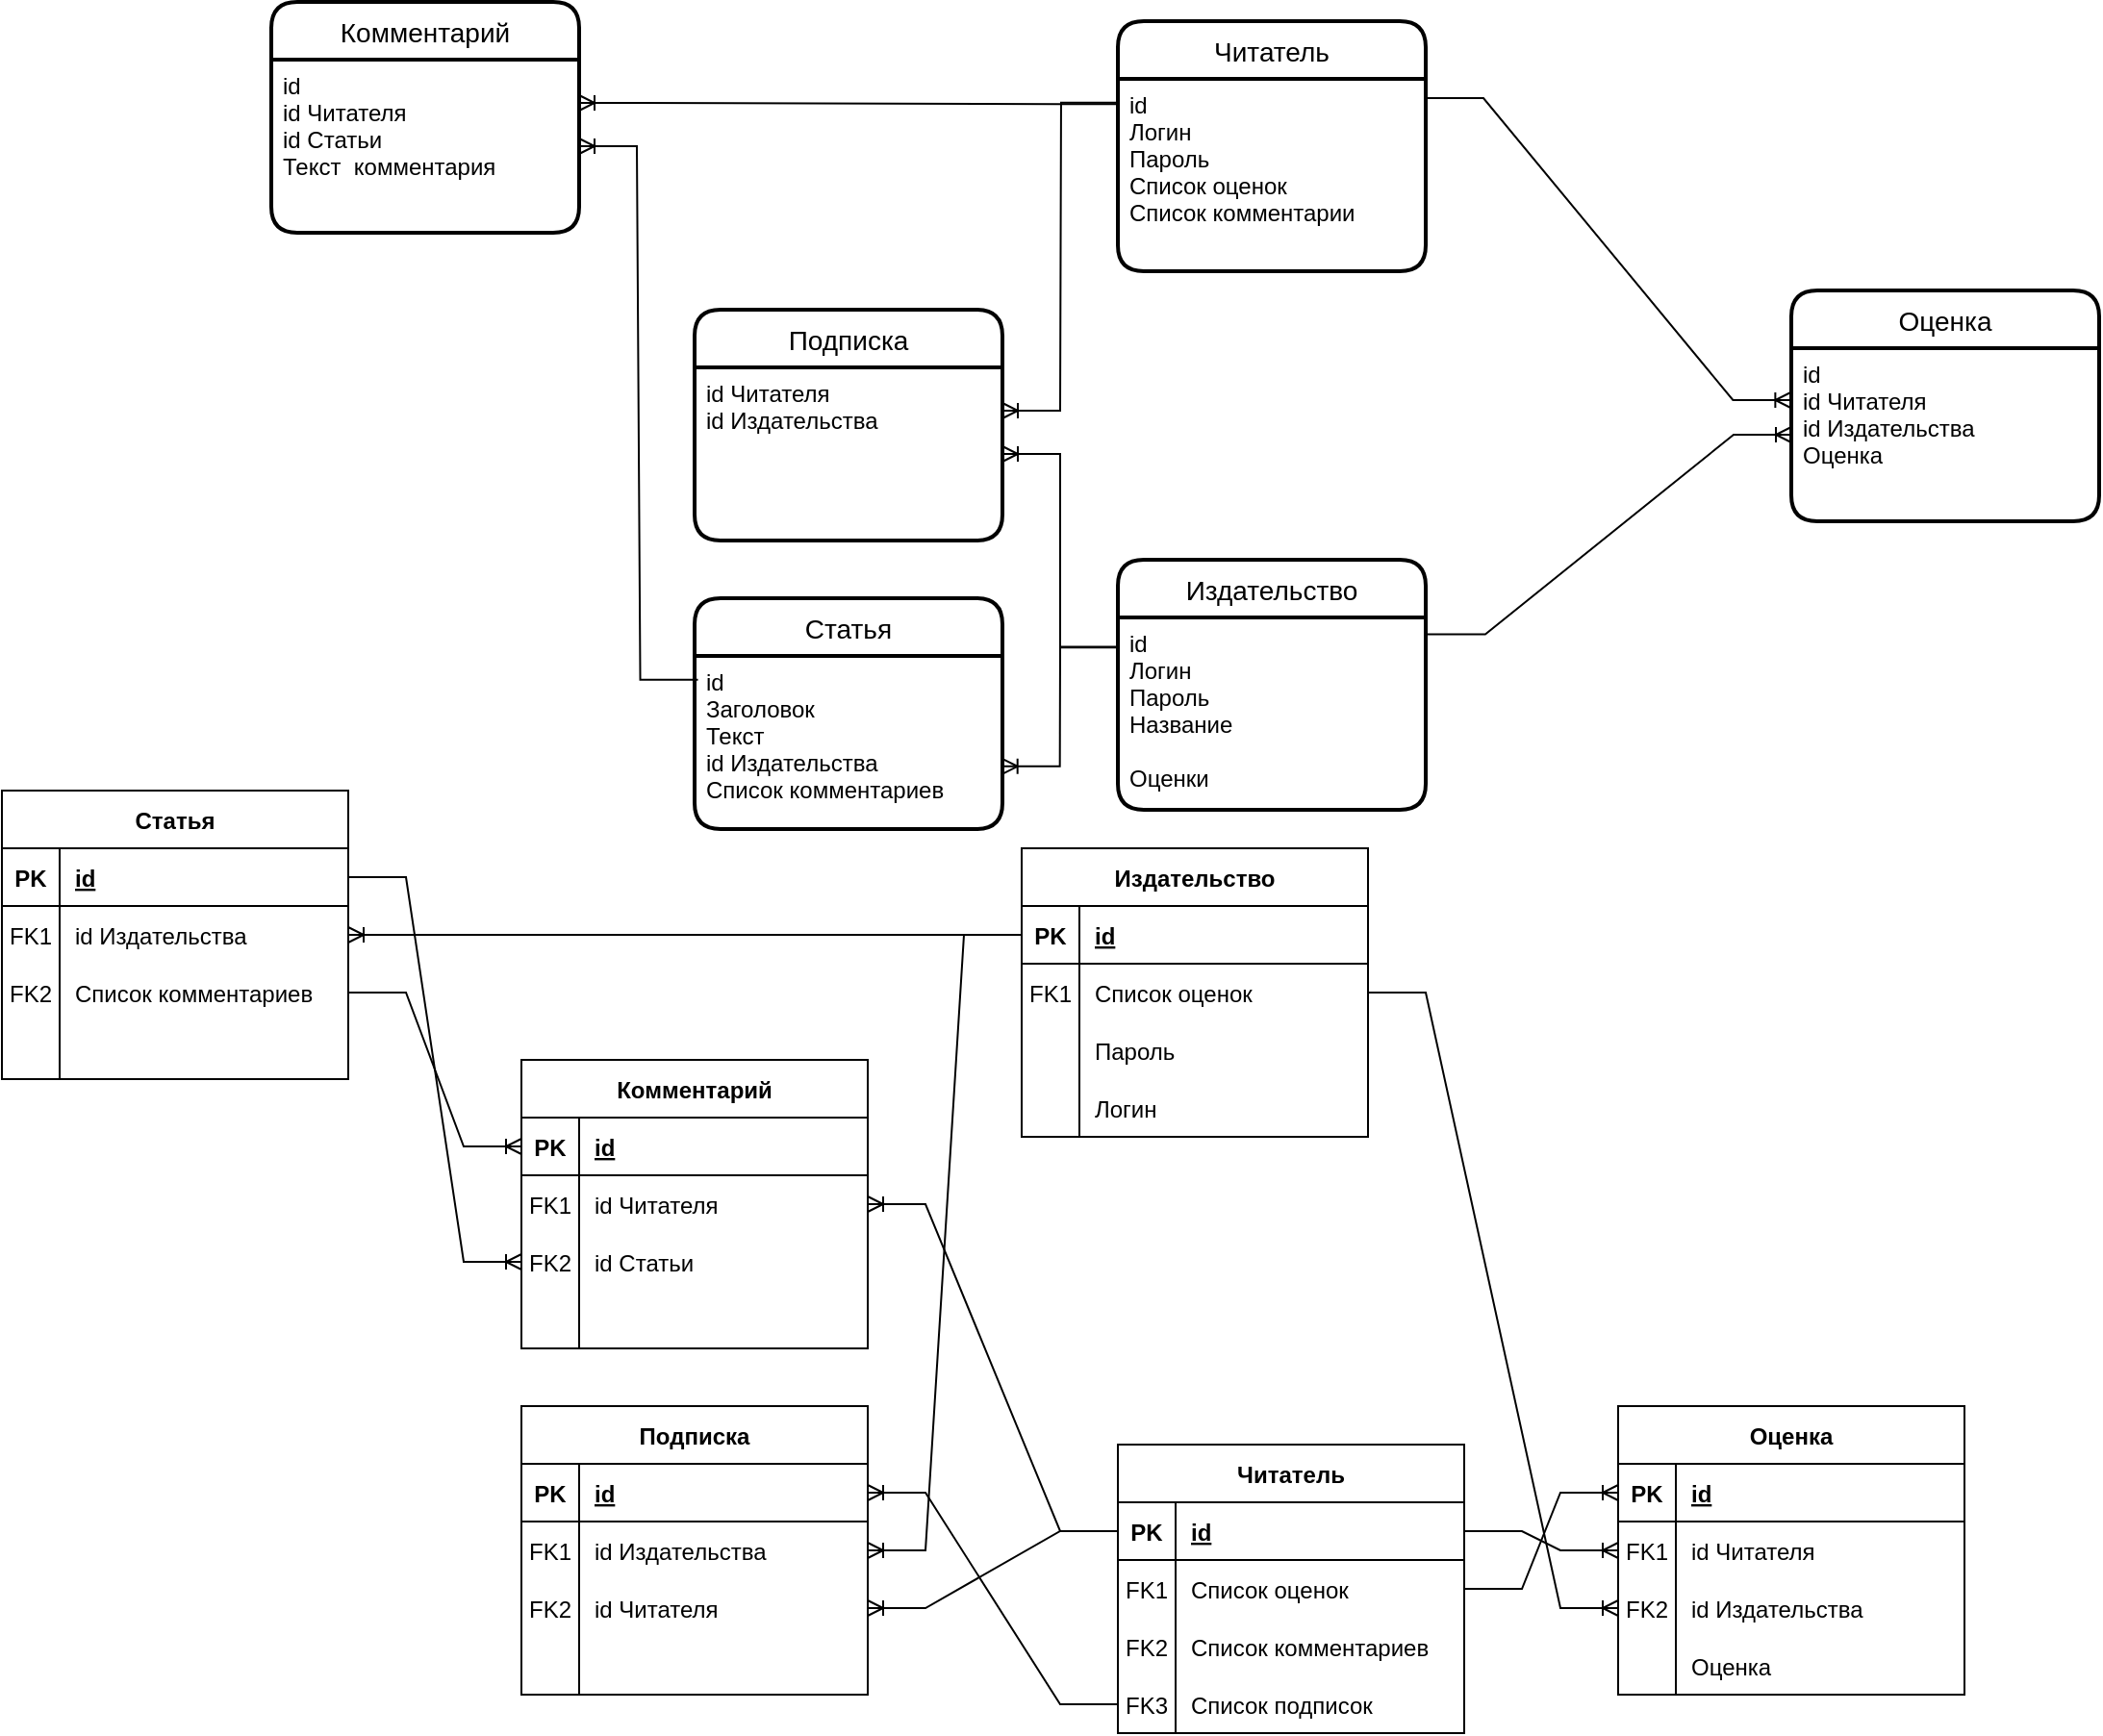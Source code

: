 <mxfile version="20.3.6" type="github">
  <diagram id="R2lEEEUBdFMjLlhIrx00" name="Page-1">
    <mxGraphModel dx="1632" dy="471" grid="1" gridSize="10" guides="1" tooltips="1" connect="1" arrows="1" fold="1" page="1" pageScale="1" pageWidth="850" pageHeight="1100" math="0" shadow="0" extFonts="Permanent Marker^https://fonts.googleapis.com/css?family=Permanent+Marker">
      <root>
        <mxCell id="0" />
        <mxCell id="1" parent="0" />
        <mxCell id="07YHvSoGmwCkbtpbE4Vy-1" value="Издательство" style="swimlane;childLayout=stackLayout;horizontal=1;startSize=30;horizontalStack=0;rounded=1;fontSize=14;fontStyle=0;strokeWidth=2;resizeParent=0;resizeLast=1;shadow=0;dashed=0;align=center;" parent="1" vertex="1">
          <mxGeometry x="320" y="340" width="160" height="130" as="geometry" />
        </mxCell>
        <mxCell id="07YHvSoGmwCkbtpbE4Vy-2" value="id&#xa;Логин&#xa;Пароль&#xa;Название&#xa;&#xa;Оценки&#xa;" style="align=left;strokeColor=none;fillColor=none;spacingLeft=4;fontSize=12;verticalAlign=top;resizable=0;rotatable=0;part=1;" parent="07YHvSoGmwCkbtpbE4Vy-1" vertex="1">
          <mxGeometry y="30" width="160" height="100" as="geometry" />
        </mxCell>
        <mxCell id="07YHvSoGmwCkbtpbE4Vy-6" value="Статья" style="swimlane;childLayout=stackLayout;horizontal=1;startSize=30;horizontalStack=0;rounded=1;fontSize=14;fontStyle=0;strokeWidth=2;resizeParent=0;resizeLast=1;shadow=0;dashed=0;align=center;" parent="1" vertex="1">
          <mxGeometry x="100" y="360" width="160" height="120" as="geometry" />
        </mxCell>
        <mxCell id="07YHvSoGmwCkbtpbE4Vy-7" value="id&#xa;Заголовок&#xa;Текст&#xa;id Издательства&#xa;Список комментариев" style="align=left;strokeColor=none;fillColor=none;spacingLeft=4;fontSize=12;verticalAlign=top;resizable=0;rotatable=0;part=1;" parent="07YHvSoGmwCkbtpbE4Vy-6" vertex="1">
          <mxGeometry y="30" width="160" height="90" as="geometry" />
        </mxCell>
        <mxCell id="07YHvSoGmwCkbtpbE4Vy-8" value="Читатель" style="swimlane;childLayout=stackLayout;horizontal=1;startSize=30;horizontalStack=0;rounded=1;fontSize=14;fontStyle=0;strokeWidth=2;resizeParent=0;resizeLast=1;shadow=0;dashed=0;align=center;" parent="1" vertex="1">
          <mxGeometry x="320" y="60" width="160" height="130" as="geometry" />
        </mxCell>
        <mxCell id="07YHvSoGmwCkbtpbE4Vy-9" value="id&#xa;Логин&#xa;Пароль&#xa;Список оценок&#xa;Список комментарии" style="align=left;strokeColor=none;fillColor=none;spacingLeft=4;fontSize=12;verticalAlign=top;resizable=0;rotatable=0;part=1;" parent="07YHvSoGmwCkbtpbE4Vy-8" vertex="1">
          <mxGeometry y="30" width="160" height="100" as="geometry" />
        </mxCell>
        <mxCell id="07YHvSoGmwCkbtpbE4Vy-10" value="Подписка" style="swimlane;childLayout=stackLayout;horizontal=1;startSize=30;horizontalStack=0;rounded=1;fontSize=14;fontStyle=0;strokeWidth=2;resizeParent=0;resizeLast=1;shadow=0;dashed=0;align=center;" parent="1" vertex="1">
          <mxGeometry x="100" y="210" width="160" height="120" as="geometry" />
        </mxCell>
        <mxCell id="07YHvSoGmwCkbtpbE4Vy-11" value="id Читателя&#xa;id Издательства" style="align=left;strokeColor=none;fillColor=none;spacingLeft=4;fontSize=12;verticalAlign=top;resizable=0;rotatable=0;part=1;" parent="07YHvSoGmwCkbtpbE4Vy-10" vertex="1">
          <mxGeometry y="30" width="160" height="90" as="geometry" />
        </mxCell>
        <mxCell id="07YHvSoGmwCkbtpbE4Vy-13" value="Оценка" style="swimlane;childLayout=stackLayout;horizontal=1;startSize=30;horizontalStack=0;rounded=1;fontSize=14;fontStyle=0;strokeWidth=2;resizeParent=0;resizeLast=1;shadow=0;dashed=0;align=center;" parent="1" vertex="1">
          <mxGeometry x="670" y="200" width="160" height="120" as="geometry" />
        </mxCell>
        <mxCell id="07YHvSoGmwCkbtpbE4Vy-14" value="id&#xa;id Читателя&#xa;id Издательства&#xa;Оценка" style="align=left;strokeColor=none;fillColor=none;spacingLeft=4;fontSize=12;verticalAlign=top;resizable=0;rotatable=0;part=1;" parent="07YHvSoGmwCkbtpbE4Vy-13" vertex="1">
          <mxGeometry y="30" width="160" height="90" as="geometry" />
        </mxCell>
        <mxCell id="7vJnZ-sSIaGbM5Z19CZt-1" value="Комментарий" style="swimlane;childLayout=stackLayout;horizontal=1;startSize=30;horizontalStack=0;rounded=1;fontSize=14;fontStyle=0;strokeWidth=2;resizeParent=0;resizeLast=1;shadow=0;dashed=0;align=center;" vertex="1" parent="1">
          <mxGeometry x="-120" y="50" width="160" height="120" as="geometry" />
        </mxCell>
        <mxCell id="7vJnZ-sSIaGbM5Z19CZt-2" value="id&#xa;id Читателя&#xa;id Статьи&#xa;Текст  комментария" style="align=left;strokeColor=none;fillColor=none;spacingLeft=4;fontSize=12;verticalAlign=top;resizable=0;rotatable=0;part=1;" vertex="1" parent="7vJnZ-sSIaGbM5Z19CZt-1">
          <mxGeometry y="30" width="160" height="90" as="geometry" />
        </mxCell>
        <mxCell id="7vJnZ-sSIaGbM5Z19CZt-3" value="" style="edgeStyle=entityRelationEdgeStyle;fontSize=12;html=1;endArrow=ERoneToMany;rounded=0;entryX=0.999;entryY=0.638;entryDx=0;entryDy=0;entryPerimeter=0;exitX=0;exitY=0.156;exitDx=0;exitDy=0;exitPerimeter=0;" edge="1" parent="1" source="07YHvSoGmwCkbtpbE4Vy-2" target="07YHvSoGmwCkbtpbE4Vy-7">
          <mxGeometry width="100" height="100" relative="1" as="geometry">
            <mxPoint x="330" y="385" as="sourcePoint" />
            <mxPoint x="380" y="330" as="targetPoint" />
          </mxGeometry>
        </mxCell>
        <mxCell id="7vJnZ-sSIaGbM5Z19CZt-5" value="" style="edgeStyle=entityRelationEdgeStyle;fontSize=12;html=1;endArrow=ERoneToMany;rounded=0;exitX=0.003;exitY=0.124;exitDx=0;exitDy=0;exitPerimeter=0;entryX=1;entryY=0.25;entryDx=0;entryDy=0;" edge="1" parent="1" source="07YHvSoGmwCkbtpbE4Vy-9" target="07YHvSoGmwCkbtpbE4Vy-11">
          <mxGeometry width="100" height="100" relative="1" as="geometry">
            <mxPoint x="280" y="410" as="sourcePoint" />
            <mxPoint x="340" y="280" as="targetPoint" />
          </mxGeometry>
        </mxCell>
        <mxCell id="7vJnZ-sSIaGbM5Z19CZt-6" value="" style="edgeStyle=entityRelationEdgeStyle;fontSize=12;html=1;endArrow=ERoneToMany;rounded=0;exitX=0;exitY=0.153;exitDx=0;exitDy=0;exitPerimeter=0;entryX=1;entryY=0.5;entryDx=0;entryDy=0;" edge="1" parent="1" source="07YHvSoGmwCkbtpbE4Vy-2" target="07YHvSoGmwCkbtpbE4Vy-11">
          <mxGeometry width="100" height="100" relative="1" as="geometry">
            <mxPoint x="240" y="220" as="sourcePoint" />
            <mxPoint x="290" y="300" as="targetPoint" />
          </mxGeometry>
        </mxCell>
        <mxCell id="7vJnZ-sSIaGbM5Z19CZt-9" value="" style="edgeStyle=entityRelationEdgeStyle;fontSize=12;html=1;endArrow=ERoneToMany;rounded=0;entryX=0;entryY=0.5;entryDx=0;entryDy=0;exitX=1.006;exitY=0.088;exitDx=0;exitDy=0;exitPerimeter=0;" edge="1" parent="1" source="07YHvSoGmwCkbtpbE4Vy-2" target="07YHvSoGmwCkbtpbE4Vy-14">
          <mxGeometry width="100" height="100" relative="1" as="geometry">
            <mxPoint x="260" y="350" as="sourcePoint" />
            <mxPoint x="340" y="280" as="targetPoint" />
          </mxGeometry>
        </mxCell>
        <mxCell id="7vJnZ-sSIaGbM5Z19CZt-12" value="" style="edgeStyle=entityRelationEdgeStyle;fontSize=12;html=1;endArrow=ERoneToMany;rounded=0;exitX=1;exitY=0.1;exitDx=0;exitDy=0;exitPerimeter=0;entryX=-0.002;entryY=0.3;entryDx=0;entryDy=0;entryPerimeter=0;" edge="1" parent="1" source="07YHvSoGmwCkbtpbE4Vy-9" target="07YHvSoGmwCkbtpbE4Vy-14">
          <mxGeometry width="100" height="100" relative="1" as="geometry">
            <mxPoint x="360" y="300" as="sourcePoint" />
            <mxPoint x="580" y="200" as="targetPoint" />
          </mxGeometry>
        </mxCell>
        <mxCell id="7vJnZ-sSIaGbM5Z19CZt-13" value="" style="edgeStyle=entityRelationEdgeStyle;fontSize=12;html=1;endArrow=ERoneToMany;rounded=0;entryX=1;entryY=0.5;entryDx=0;entryDy=0;exitX=0.011;exitY=0.137;exitDx=0;exitDy=0;exitPerimeter=0;" edge="1" parent="1" source="07YHvSoGmwCkbtpbE4Vy-7" target="7vJnZ-sSIaGbM5Z19CZt-2">
          <mxGeometry width="100" height="100" relative="1" as="geometry">
            <mxPoint x="50" y="350" as="sourcePoint" />
            <mxPoint x="10" y="440" as="targetPoint" />
          </mxGeometry>
        </mxCell>
        <mxCell id="7vJnZ-sSIaGbM5Z19CZt-15" value="" style="edgeStyle=entityRelationEdgeStyle;fontSize=12;html=1;endArrow=ERoneToMany;rounded=0;entryX=1;entryY=0.25;entryDx=0;entryDy=0;exitX=-0.002;exitY=0.131;exitDx=0;exitDy=0;exitPerimeter=0;" edge="1" parent="1" source="07YHvSoGmwCkbtpbE4Vy-9" target="7vJnZ-sSIaGbM5Z19CZt-2">
          <mxGeometry width="100" height="100" relative="1" as="geometry">
            <mxPoint x="350" y="-32.783" as="sourcePoint" />
            <mxPoint x="150" y="110" as="targetPoint" />
          </mxGeometry>
        </mxCell>
        <mxCell id="7vJnZ-sSIaGbM5Z19CZt-37" value="Читатель" style="shape=table;startSize=30;container=1;collapsible=1;childLayout=tableLayout;fixedRows=1;rowLines=0;fontStyle=1;align=center;resizeLast=1;" vertex="1" parent="1">
          <mxGeometry x="320" y="800" width="180" height="150" as="geometry" />
        </mxCell>
        <mxCell id="7vJnZ-sSIaGbM5Z19CZt-38" value="" style="shape=tableRow;horizontal=0;startSize=0;swimlaneHead=0;swimlaneBody=0;fillColor=none;collapsible=0;dropTarget=0;points=[[0,0.5],[1,0.5]];portConstraint=eastwest;top=0;left=0;right=0;bottom=1;" vertex="1" parent="7vJnZ-sSIaGbM5Z19CZt-37">
          <mxGeometry y="30" width="180" height="30" as="geometry" />
        </mxCell>
        <mxCell id="7vJnZ-sSIaGbM5Z19CZt-39" value="PK" style="shape=partialRectangle;connectable=0;fillColor=none;top=0;left=0;bottom=0;right=0;fontStyle=1;overflow=hidden;" vertex="1" parent="7vJnZ-sSIaGbM5Z19CZt-38">
          <mxGeometry width="30" height="30" as="geometry">
            <mxRectangle width="30" height="30" as="alternateBounds" />
          </mxGeometry>
        </mxCell>
        <mxCell id="7vJnZ-sSIaGbM5Z19CZt-40" value="id" style="shape=partialRectangle;connectable=0;fillColor=none;top=0;left=0;bottom=0;right=0;align=left;spacingLeft=6;fontStyle=5;overflow=hidden;" vertex="1" parent="7vJnZ-sSIaGbM5Z19CZt-38">
          <mxGeometry x="30" width="150" height="30" as="geometry">
            <mxRectangle width="150" height="30" as="alternateBounds" />
          </mxGeometry>
        </mxCell>
        <mxCell id="7vJnZ-sSIaGbM5Z19CZt-41" value="" style="shape=tableRow;horizontal=0;startSize=0;swimlaneHead=0;swimlaneBody=0;fillColor=none;collapsible=0;dropTarget=0;points=[[0,0.5],[1,0.5]];portConstraint=eastwest;top=0;left=0;right=0;bottom=0;" vertex="1" parent="7vJnZ-sSIaGbM5Z19CZt-37">
          <mxGeometry y="60" width="180" height="30" as="geometry" />
        </mxCell>
        <mxCell id="7vJnZ-sSIaGbM5Z19CZt-42" value="FK1" style="shape=partialRectangle;connectable=0;fillColor=none;top=0;left=0;bottom=0;right=0;editable=1;overflow=hidden;" vertex="1" parent="7vJnZ-sSIaGbM5Z19CZt-41">
          <mxGeometry width="30" height="30" as="geometry">
            <mxRectangle width="30" height="30" as="alternateBounds" />
          </mxGeometry>
        </mxCell>
        <mxCell id="7vJnZ-sSIaGbM5Z19CZt-43" value="Список оценок" style="shape=partialRectangle;connectable=0;fillColor=none;top=0;left=0;bottom=0;right=0;align=left;spacingLeft=6;overflow=hidden;" vertex="1" parent="7vJnZ-sSIaGbM5Z19CZt-41">
          <mxGeometry x="30" width="150" height="30" as="geometry">
            <mxRectangle width="150" height="30" as="alternateBounds" />
          </mxGeometry>
        </mxCell>
        <mxCell id="7vJnZ-sSIaGbM5Z19CZt-44" value="" style="shape=tableRow;horizontal=0;startSize=0;swimlaneHead=0;swimlaneBody=0;fillColor=none;collapsible=0;dropTarget=0;points=[[0,0.5],[1,0.5]];portConstraint=eastwest;top=0;left=0;right=0;bottom=0;" vertex="1" parent="7vJnZ-sSIaGbM5Z19CZt-37">
          <mxGeometry y="90" width="180" height="30" as="geometry" />
        </mxCell>
        <mxCell id="7vJnZ-sSIaGbM5Z19CZt-45" value="FK2" style="shape=partialRectangle;connectable=0;fillColor=none;top=0;left=0;bottom=0;right=0;editable=1;overflow=hidden;" vertex="1" parent="7vJnZ-sSIaGbM5Z19CZt-44">
          <mxGeometry width="30" height="30" as="geometry">
            <mxRectangle width="30" height="30" as="alternateBounds" />
          </mxGeometry>
        </mxCell>
        <mxCell id="7vJnZ-sSIaGbM5Z19CZt-46" value="Список комментариев" style="shape=partialRectangle;connectable=0;fillColor=none;top=0;left=0;bottom=0;right=0;align=left;spacingLeft=6;overflow=hidden;" vertex="1" parent="7vJnZ-sSIaGbM5Z19CZt-44">
          <mxGeometry x="30" width="150" height="30" as="geometry">
            <mxRectangle width="150" height="30" as="alternateBounds" />
          </mxGeometry>
        </mxCell>
        <mxCell id="7vJnZ-sSIaGbM5Z19CZt-47" value="" style="shape=tableRow;horizontal=0;startSize=0;swimlaneHead=0;swimlaneBody=0;fillColor=none;collapsible=0;dropTarget=0;points=[[0,0.5],[1,0.5]];portConstraint=eastwest;top=0;left=0;right=0;bottom=0;" vertex="1" parent="7vJnZ-sSIaGbM5Z19CZt-37">
          <mxGeometry y="120" width="180" height="30" as="geometry" />
        </mxCell>
        <mxCell id="7vJnZ-sSIaGbM5Z19CZt-48" value="FK3" style="shape=partialRectangle;connectable=0;fillColor=none;top=0;left=0;bottom=0;right=0;editable=1;overflow=hidden;" vertex="1" parent="7vJnZ-sSIaGbM5Z19CZt-47">
          <mxGeometry width="30" height="30" as="geometry">
            <mxRectangle width="30" height="30" as="alternateBounds" />
          </mxGeometry>
        </mxCell>
        <mxCell id="7vJnZ-sSIaGbM5Z19CZt-49" value="Список подписок" style="shape=partialRectangle;connectable=0;fillColor=none;top=0;left=0;bottom=0;right=0;align=left;spacingLeft=6;overflow=hidden;" vertex="1" parent="7vJnZ-sSIaGbM5Z19CZt-47">
          <mxGeometry x="30" width="150" height="30" as="geometry">
            <mxRectangle width="150" height="30" as="alternateBounds" />
          </mxGeometry>
        </mxCell>
        <mxCell id="7vJnZ-sSIaGbM5Z19CZt-50" value="Оценка" style="shape=table;startSize=30;container=1;collapsible=1;childLayout=tableLayout;fixedRows=1;rowLines=0;fontStyle=1;align=center;resizeLast=1;" vertex="1" parent="1">
          <mxGeometry x="580" y="780" width="180" height="150" as="geometry" />
        </mxCell>
        <mxCell id="7vJnZ-sSIaGbM5Z19CZt-51" value="" style="shape=tableRow;horizontal=0;startSize=0;swimlaneHead=0;swimlaneBody=0;fillColor=none;collapsible=0;dropTarget=0;points=[[0,0.5],[1,0.5]];portConstraint=eastwest;top=0;left=0;right=0;bottom=1;" vertex="1" parent="7vJnZ-sSIaGbM5Z19CZt-50">
          <mxGeometry y="30" width="180" height="30" as="geometry" />
        </mxCell>
        <mxCell id="7vJnZ-sSIaGbM5Z19CZt-52" value="PK" style="shape=partialRectangle;connectable=0;fillColor=none;top=0;left=0;bottom=0;right=0;fontStyle=1;overflow=hidden;" vertex="1" parent="7vJnZ-sSIaGbM5Z19CZt-51">
          <mxGeometry width="30" height="30" as="geometry">
            <mxRectangle width="30" height="30" as="alternateBounds" />
          </mxGeometry>
        </mxCell>
        <mxCell id="7vJnZ-sSIaGbM5Z19CZt-53" value="id" style="shape=partialRectangle;connectable=0;fillColor=none;top=0;left=0;bottom=0;right=0;align=left;spacingLeft=6;fontStyle=5;overflow=hidden;" vertex="1" parent="7vJnZ-sSIaGbM5Z19CZt-51">
          <mxGeometry x="30" width="150" height="30" as="geometry">
            <mxRectangle width="150" height="30" as="alternateBounds" />
          </mxGeometry>
        </mxCell>
        <mxCell id="7vJnZ-sSIaGbM5Z19CZt-54" value="" style="shape=tableRow;horizontal=0;startSize=0;swimlaneHead=0;swimlaneBody=0;fillColor=none;collapsible=0;dropTarget=0;points=[[0,0.5],[1,0.5]];portConstraint=eastwest;top=0;left=0;right=0;bottom=0;" vertex="1" parent="7vJnZ-sSIaGbM5Z19CZt-50">
          <mxGeometry y="60" width="180" height="30" as="geometry" />
        </mxCell>
        <mxCell id="7vJnZ-sSIaGbM5Z19CZt-55" value="FK1" style="shape=partialRectangle;connectable=0;fillColor=none;top=0;left=0;bottom=0;right=0;editable=1;overflow=hidden;" vertex="1" parent="7vJnZ-sSIaGbM5Z19CZt-54">
          <mxGeometry width="30" height="30" as="geometry">
            <mxRectangle width="30" height="30" as="alternateBounds" />
          </mxGeometry>
        </mxCell>
        <mxCell id="7vJnZ-sSIaGbM5Z19CZt-56" value="id Читателя" style="shape=partialRectangle;connectable=0;fillColor=none;top=0;left=0;bottom=0;right=0;align=left;spacingLeft=6;overflow=hidden;" vertex="1" parent="7vJnZ-sSIaGbM5Z19CZt-54">
          <mxGeometry x="30" width="150" height="30" as="geometry">
            <mxRectangle width="150" height="30" as="alternateBounds" />
          </mxGeometry>
        </mxCell>
        <mxCell id="7vJnZ-sSIaGbM5Z19CZt-57" value="" style="shape=tableRow;horizontal=0;startSize=0;swimlaneHead=0;swimlaneBody=0;fillColor=none;collapsible=0;dropTarget=0;points=[[0,0.5],[1,0.5]];portConstraint=eastwest;top=0;left=0;right=0;bottom=0;" vertex="1" parent="7vJnZ-sSIaGbM5Z19CZt-50">
          <mxGeometry y="90" width="180" height="30" as="geometry" />
        </mxCell>
        <mxCell id="7vJnZ-sSIaGbM5Z19CZt-58" value="FK2" style="shape=partialRectangle;connectable=0;fillColor=none;top=0;left=0;bottom=0;right=0;editable=1;overflow=hidden;" vertex="1" parent="7vJnZ-sSIaGbM5Z19CZt-57">
          <mxGeometry width="30" height="30" as="geometry">
            <mxRectangle width="30" height="30" as="alternateBounds" />
          </mxGeometry>
        </mxCell>
        <mxCell id="7vJnZ-sSIaGbM5Z19CZt-59" value="id Издательства" style="shape=partialRectangle;connectable=0;fillColor=none;top=0;left=0;bottom=0;right=0;align=left;spacingLeft=6;overflow=hidden;" vertex="1" parent="7vJnZ-sSIaGbM5Z19CZt-57">
          <mxGeometry x="30" width="150" height="30" as="geometry">
            <mxRectangle width="150" height="30" as="alternateBounds" />
          </mxGeometry>
        </mxCell>
        <mxCell id="7vJnZ-sSIaGbM5Z19CZt-60" value="" style="shape=tableRow;horizontal=0;startSize=0;swimlaneHead=0;swimlaneBody=0;fillColor=none;collapsible=0;dropTarget=0;points=[[0,0.5],[1,0.5]];portConstraint=eastwest;top=0;left=0;right=0;bottom=0;" vertex="1" parent="7vJnZ-sSIaGbM5Z19CZt-50">
          <mxGeometry y="120" width="180" height="30" as="geometry" />
        </mxCell>
        <mxCell id="7vJnZ-sSIaGbM5Z19CZt-61" value="" style="shape=partialRectangle;connectable=0;fillColor=none;top=0;left=0;bottom=0;right=0;editable=1;overflow=hidden;" vertex="1" parent="7vJnZ-sSIaGbM5Z19CZt-60">
          <mxGeometry width="30" height="30" as="geometry">
            <mxRectangle width="30" height="30" as="alternateBounds" />
          </mxGeometry>
        </mxCell>
        <mxCell id="7vJnZ-sSIaGbM5Z19CZt-62" value="Оценка" style="shape=partialRectangle;connectable=0;fillColor=none;top=0;left=0;bottom=0;right=0;align=left;spacingLeft=6;overflow=hidden;" vertex="1" parent="7vJnZ-sSIaGbM5Z19CZt-60">
          <mxGeometry x="30" width="150" height="30" as="geometry">
            <mxRectangle width="150" height="30" as="alternateBounds" />
          </mxGeometry>
        </mxCell>
        <mxCell id="7vJnZ-sSIaGbM5Z19CZt-63" value="" style="edgeStyle=entityRelationEdgeStyle;fontSize=12;html=1;endArrow=ERoneToMany;rounded=0;entryX=0;entryY=0.5;entryDx=0;entryDy=0;exitX=1;exitY=0.5;exitDx=0;exitDy=0;" edge="1" parent="1" source="7vJnZ-sSIaGbM5Z19CZt-38" target="7vJnZ-sSIaGbM5Z19CZt-54">
          <mxGeometry width="100" height="100" relative="1" as="geometry">
            <mxPoint x="470" y="885" as="sourcePoint" />
            <mxPoint x="570" y="785" as="targetPoint" />
          </mxGeometry>
        </mxCell>
        <mxCell id="7vJnZ-sSIaGbM5Z19CZt-66" value="" style="edgeStyle=entityRelationEdgeStyle;fontSize=12;html=1;endArrow=ERoneToMany;rounded=0;entryX=0;entryY=0.5;entryDx=0;entryDy=0;exitX=1;exitY=0.5;exitDx=0;exitDy=0;" edge="1" parent="1" source="7vJnZ-sSIaGbM5Z19CZt-41" target="7vJnZ-sSIaGbM5Z19CZt-51">
          <mxGeometry width="100" height="100" relative="1" as="geometry">
            <mxPoint x="480" y="930" as="sourcePoint" />
            <mxPoint x="580" y="830" as="targetPoint" />
          </mxGeometry>
        </mxCell>
        <mxCell id="7vJnZ-sSIaGbM5Z19CZt-67" value="Издательство" style="shape=table;startSize=30;container=1;collapsible=1;childLayout=tableLayout;fixedRows=1;rowLines=0;fontStyle=1;align=center;resizeLast=1;" vertex="1" parent="1">
          <mxGeometry x="270" y="490" width="180" height="150" as="geometry" />
        </mxCell>
        <mxCell id="7vJnZ-sSIaGbM5Z19CZt-68" value="" style="shape=tableRow;horizontal=0;startSize=0;swimlaneHead=0;swimlaneBody=0;fillColor=none;collapsible=0;dropTarget=0;points=[[0,0.5],[1,0.5]];portConstraint=eastwest;top=0;left=0;right=0;bottom=1;" vertex="1" parent="7vJnZ-sSIaGbM5Z19CZt-67">
          <mxGeometry y="30" width="180" height="30" as="geometry" />
        </mxCell>
        <mxCell id="7vJnZ-sSIaGbM5Z19CZt-69" value="PK" style="shape=partialRectangle;connectable=0;fillColor=none;top=0;left=0;bottom=0;right=0;fontStyle=1;overflow=hidden;" vertex="1" parent="7vJnZ-sSIaGbM5Z19CZt-68">
          <mxGeometry width="30" height="30" as="geometry">
            <mxRectangle width="30" height="30" as="alternateBounds" />
          </mxGeometry>
        </mxCell>
        <mxCell id="7vJnZ-sSIaGbM5Z19CZt-70" value="id" style="shape=partialRectangle;connectable=0;fillColor=none;top=0;left=0;bottom=0;right=0;align=left;spacingLeft=6;fontStyle=5;overflow=hidden;" vertex="1" parent="7vJnZ-sSIaGbM5Z19CZt-68">
          <mxGeometry x="30" width="150" height="30" as="geometry">
            <mxRectangle width="150" height="30" as="alternateBounds" />
          </mxGeometry>
        </mxCell>
        <mxCell id="7vJnZ-sSIaGbM5Z19CZt-71" value="" style="shape=tableRow;horizontal=0;startSize=0;swimlaneHead=0;swimlaneBody=0;fillColor=none;collapsible=0;dropTarget=0;points=[[0,0.5],[1,0.5]];portConstraint=eastwest;top=0;left=0;right=0;bottom=0;" vertex="1" parent="7vJnZ-sSIaGbM5Z19CZt-67">
          <mxGeometry y="60" width="180" height="30" as="geometry" />
        </mxCell>
        <mxCell id="7vJnZ-sSIaGbM5Z19CZt-72" value="FK1" style="shape=partialRectangle;connectable=0;fillColor=none;top=0;left=0;bottom=0;right=0;editable=1;overflow=hidden;" vertex="1" parent="7vJnZ-sSIaGbM5Z19CZt-71">
          <mxGeometry width="30" height="30" as="geometry">
            <mxRectangle width="30" height="30" as="alternateBounds" />
          </mxGeometry>
        </mxCell>
        <mxCell id="7vJnZ-sSIaGbM5Z19CZt-73" value="Список оценок" style="shape=partialRectangle;connectable=0;fillColor=none;top=0;left=0;bottom=0;right=0;align=left;spacingLeft=6;overflow=hidden;" vertex="1" parent="7vJnZ-sSIaGbM5Z19CZt-71">
          <mxGeometry x="30" width="150" height="30" as="geometry">
            <mxRectangle width="150" height="30" as="alternateBounds" />
          </mxGeometry>
        </mxCell>
        <mxCell id="7vJnZ-sSIaGbM5Z19CZt-74" value="" style="shape=tableRow;horizontal=0;startSize=0;swimlaneHead=0;swimlaneBody=0;fillColor=none;collapsible=0;dropTarget=0;points=[[0,0.5],[1,0.5]];portConstraint=eastwest;top=0;left=0;right=0;bottom=0;" vertex="1" parent="7vJnZ-sSIaGbM5Z19CZt-67">
          <mxGeometry y="90" width="180" height="30" as="geometry" />
        </mxCell>
        <mxCell id="7vJnZ-sSIaGbM5Z19CZt-75" value="" style="shape=partialRectangle;connectable=0;fillColor=none;top=0;left=0;bottom=0;right=0;editable=1;overflow=hidden;" vertex="1" parent="7vJnZ-sSIaGbM5Z19CZt-74">
          <mxGeometry width="30" height="30" as="geometry">
            <mxRectangle width="30" height="30" as="alternateBounds" />
          </mxGeometry>
        </mxCell>
        <mxCell id="7vJnZ-sSIaGbM5Z19CZt-76" value="Пароль" style="shape=partialRectangle;connectable=0;fillColor=none;top=0;left=0;bottom=0;right=0;align=left;spacingLeft=6;overflow=hidden;" vertex="1" parent="7vJnZ-sSIaGbM5Z19CZt-74">
          <mxGeometry x="30" width="150" height="30" as="geometry">
            <mxRectangle width="150" height="30" as="alternateBounds" />
          </mxGeometry>
        </mxCell>
        <mxCell id="7vJnZ-sSIaGbM5Z19CZt-77" value="" style="shape=tableRow;horizontal=0;startSize=0;swimlaneHead=0;swimlaneBody=0;fillColor=none;collapsible=0;dropTarget=0;points=[[0,0.5],[1,0.5]];portConstraint=eastwest;top=0;left=0;right=0;bottom=0;" vertex="1" parent="7vJnZ-sSIaGbM5Z19CZt-67">
          <mxGeometry y="120" width="180" height="30" as="geometry" />
        </mxCell>
        <mxCell id="7vJnZ-sSIaGbM5Z19CZt-78" value="" style="shape=partialRectangle;connectable=0;fillColor=none;top=0;left=0;bottom=0;right=0;editable=1;overflow=hidden;" vertex="1" parent="7vJnZ-sSIaGbM5Z19CZt-77">
          <mxGeometry width="30" height="30" as="geometry">
            <mxRectangle width="30" height="30" as="alternateBounds" />
          </mxGeometry>
        </mxCell>
        <mxCell id="7vJnZ-sSIaGbM5Z19CZt-79" value="Логин" style="shape=partialRectangle;connectable=0;fillColor=none;top=0;left=0;bottom=0;right=0;align=left;spacingLeft=6;overflow=hidden;" vertex="1" parent="7vJnZ-sSIaGbM5Z19CZt-77">
          <mxGeometry x="30" width="150" height="30" as="geometry">
            <mxRectangle width="150" height="30" as="alternateBounds" />
          </mxGeometry>
        </mxCell>
        <mxCell id="7vJnZ-sSIaGbM5Z19CZt-80" value="" style="edgeStyle=entityRelationEdgeStyle;fontSize=12;html=1;endArrow=ERoneToMany;rounded=0;entryX=0;entryY=0.5;entryDx=0;entryDy=0;exitX=1;exitY=0.5;exitDx=0;exitDy=0;" edge="1" parent="1" source="7vJnZ-sSIaGbM5Z19CZt-71" target="7vJnZ-sSIaGbM5Z19CZt-57">
          <mxGeometry width="100" height="100" relative="1" as="geometry">
            <mxPoint x="540" y="1000" as="sourcePoint" />
            <mxPoint x="640" y="900" as="targetPoint" />
          </mxGeometry>
        </mxCell>
        <mxCell id="7vJnZ-sSIaGbM5Z19CZt-81" value="Подписка" style="shape=table;startSize=30;container=1;collapsible=1;childLayout=tableLayout;fixedRows=1;rowLines=0;fontStyle=1;align=center;resizeLast=1;" vertex="1" parent="1">
          <mxGeometry x="10" y="780" width="180" height="150" as="geometry" />
        </mxCell>
        <mxCell id="7vJnZ-sSIaGbM5Z19CZt-82" value="" style="shape=tableRow;horizontal=0;startSize=0;swimlaneHead=0;swimlaneBody=0;fillColor=none;collapsible=0;dropTarget=0;points=[[0,0.5],[1,0.5]];portConstraint=eastwest;top=0;left=0;right=0;bottom=1;" vertex="1" parent="7vJnZ-sSIaGbM5Z19CZt-81">
          <mxGeometry y="30" width="180" height="30" as="geometry" />
        </mxCell>
        <mxCell id="7vJnZ-sSIaGbM5Z19CZt-83" value="PK" style="shape=partialRectangle;connectable=0;fillColor=none;top=0;left=0;bottom=0;right=0;fontStyle=1;overflow=hidden;" vertex="1" parent="7vJnZ-sSIaGbM5Z19CZt-82">
          <mxGeometry width="30" height="30" as="geometry">
            <mxRectangle width="30" height="30" as="alternateBounds" />
          </mxGeometry>
        </mxCell>
        <mxCell id="7vJnZ-sSIaGbM5Z19CZt-84" value="id" style="shape=partialRectangle;connectable=0;fillColor=none;top=0;left=0;bottom=0;right=0;align=left;spacingLeft=6;fontStyle=5;overflow=hidden;" vertex="1" parent="7vJnZ-sSIaGbM5Z19CZt-82">
          <mxGeometry x="30" width="150" height="30" as="geometry">
            <mxRectangle width="150" height="30" as="alternateBounds" />
          </mxGeometry>
        </mxCell>
        <mxCell id="7vJnZ-sSIaGbM5Z19CZt-85" value="" style="shape=tableRow;horizontal=0;startSize=0;swimlaneHead=0;swimlaneBody=0;fillColor=none;collapsible=0;dropTarget=0;points=[[0,0.5],[1,0.5]];portConstraint=eastwest;top=0;left=0;right=0;bottom=0;" vertex="1" parent="7vJnZ-sSIaGbM5Z19CZt-81">
          <mxGeometry y="60" width="180" height="30" as="geometry" />
        </mxCell>
        <mxCell id="7vJnZ-sSIaGbM5Z19CZt-86" value="FK1" style="shape=partialRectangle;connectable=0;fillColor=none;top=0;left=0;bottom=0;right=0;editable=1;overflow=hidden;" vertex="1" parent="7vJnZ-sSIaGbM5Z19CZt-85">
          <mxGeometry width="30" height="30" as="geometry">
            <mxRectangle width="30" height="30" as="alternateBounds" />
          </mxGeometry>
        </mxCell>
        <mxCell id="7vJnZ-sSIaGbM5Z19CZt-87" value="id Издательства" style="shape=partialRectangle;connectable=0;fillColor=none;top=0;left=0;bottom=0;right=0;align=left;spacingLeft=6;overflow=hidden;" vertex="1" parent="7vJnZ-sSIaGbM5Z19CZt-85">
          <mxGeometry x="30" width="150" height="30" as="geometry">
            <mxRectangle width="150" height="30" as="alternateBounds" />
          </mxGeometry>
        </mxCell>
        <mxCell id="7vJnZ-sSIaGbM5Z19CZt-88" value="" style="shape=tableRow;horizontal=0;startSize=0;swimlaneHead=0;swimlaneBody=0;fillColor=none;collapsible=0;dropTarget=0;points=[[0,0.5],[1,0.5]];portConstraint=eastwest;top=0;left=0;right=0;bottom=0;" vertex="1" parent="7vJnZ-sSIaGbM5Z19CZt-81">
          <mxGeometry y="90" width="180" height="30" as="geometry" />
        </mxCell>
        <mxCell id="7vJnZ-sSIaGbM5Z19CZt-89" value="FK2" style="shape=partialRectangle;connectable=0;fillColor=none;top=0;left=0;bottom=0;right=0;editable=1;overflow=hidden;" vertex="1" parent="7vJnZ-sSIaGbM5Z19CZt-88">
          <mxGeometry width="30" height="30" as="geometry">
            <mxRectangle width="30" height="30" as="alternateBounds" />
          </mxGeometry>
        </mxCell>
        <mxCell id="7vJnZ-sSIaGbM5Z19CZt-90" value="id Читателя" style="shape=partialRectangle;connectable=0;fillColor=none;top=0;left=0;bottom=0;right=0;align=left;spacingLeft=6;overflow=hidden;" vertex="1" parent="7vJnZ-sSIaGbM5Z19CZt-88">
          <mxGeometry x="30" width="150" height="30" as="geometry">
            <mxRectangle width="150" height="30" as="alternateBounds" />
          </mxGeometry>
        </mxCell>
        <mxCell id="7vJnZ-sSIaGbM5Z19CZt-91" value="" style="shape=tableRow;horizontal=0;startSize=0;swimlaneHead=0;swimlaneBody=0;fillColor=none;collapsible=0;dropTarget=0;points=[[0,0.5],[1,0.5]];portConstraint=eastwest;top=0;left=0;right=0;bottom=0;" vertex="1" parent="7vJnZ-sSIaGbM5Z19CZt-81">
          <mxGeometry y="120" width="180" height="30" as="geometry" />
        </mxCell>
        <mxCell id="7vJnZ-sSIaGbM5Z19CZt-92" value="" style="shape=partialRectangle;connectable=0;fillColor=none;top=0;left=0;bottom=0;right=0;editable=1;overflow=hidden;" vertex="1" parent="7vJnZ-sSIaGbM5Z19CZt-91">
          <mxGeometry width="30" height="30" as="geometry">
            <mxRectangle width="30" height="30" as="alternateBounds" />
          </mxGeometry>
        </mxCell>
        <mxCell id="7vJnZ-sSIaGbM5Z19CZt-93" value="" style="shape=partialRectangle;connectable=0;fillColor=none;top=0;left=0;bottom=0;right=0;align=left;spacingLeft=6;overflow=hidden;" vertex="1" parent="7vJnZ-sSIaGbM5Z19CZt-91">
          <mxGeometry x="30" width="150" height="30" as="geometry">
            <mxRectangle width="150" height="30" as="alternateBounds" />
          </mxGeometry>
        </mxCell>
        <mxCell id="7vJnZ-sSIaGbM5Z19CZt-94" value="" style="edgeStyle=entityRelationEdgeStyle;fontSize=12;html=1;endArrow=ERoneToMany;rounded=0;entryX=1;entryY=0.5;entryDx=0;entryDy=0;exitX=0;exitY=0.5;exitDx=0;exitDy=0;" edge="1" parent="1" source="7vJnZ-sSIaGbM5Z19CZt-68" target="7vJnZ-sSIaGbM5Z19CZt-85">
          <mxGeometry width="100" height="100" relative="1" as="geometry">
            <mxPoint x="150" y="790" as="sourcePoint" />
            <mxPoint x="250" y="690" as="targetPoint" />
          </mxGeometry>
        </mxCell>
        <mxCell id="7vJnZ-sSIaGbM5Z19CZt-95" value="" style="edgeStyle=entityRelationEdgeStyle;fontSize=12;html=1;endArrow=ERoneToMany;rounded=0;exitX=0;exitY=0.5;exitDx=0;exitDy=0;entryX=1;entryY=0.5;entryDx=0;entryDy=0;" edge="1" parent="1" source="7vJnZ-sSIaGbM5Z19CZt-38" target="7vJnZ-sSIaGbM5Z19CZt-88">
          <mxGeometry width="100" height="100" relative="1" as="geometry">
            <mxPoint x="170" y="940" as="sourcePoint" />
            <mxPoint x="270" y="840" as="targetPoint" />
          </mxGeometry>
        </mxCell>
        <mxCell id="7vJnZ-sSIaGbM5Z19CZt-96" value="" style="edgeStyle=entityRelationEdgeStyle;fontSize=12;html=1;endArrow=ERoneToMany;rounded=0;entryX=1;entryY=0.5;entryDx=0;entryDy=0;exitX=0;exitY=0.5;exitDx=0;exitDy=0;" edge="1" parent="1" source="7vJnZ-sSIaGbM5Z19CZt-47" target="7vJnZ-sSIaGbM5Z19CZt-82">
          <mxGeometry width="100" height="100" relative="1" as="geometry">
            <mxPoint x="140" y="860" as="sourcePoint" />
            <mxPoint x="240" y="760" as="targetPoint" />
          </mxGeometry>
        </mxCell>
        <mxCell id="7vJnZ-sSIaGbM5Z19CZt-97" value="Комментарий" style="shape=table;startSize=30;container=1;collapsible=1;childLayout=tableLayout;fixedRows=1;rowLines=0;fontStyle=1;align=center;resizeLast=1;" vertex="1" parent="1">
          <mxGeometry x="10" y="600" width="180" height="150" as="geometry" />
        </mxCell>
        <mxCell id="7vJnZ-sSIaGbM5Z19CZt-98" value="" style="shape=tableRow;horizontal=0;startSize=0;swimlaneHead=0;swimlaneBody=0;fillColor=none;collapsible=0;dropTarget=0;points=[[0,0.5],[1,0.5]];portConstraint=eastwest;top=0;left=0;right=0;bottom=1;" vertex="1" parent="7vJnZ-sSIaGbM5Z19CZt-97">
          <mxGeometry y="30" width="180" height="30" as="geometry" />
        </mxCell>
        <mxCell id="7vJnZ-sSIaGbM5Z19CZt-99" value="PK" style="shape=partialRectangle;connectable=0;fillColor=none;top=0;left=0;bottom=0;right=0;fontStyle=1;overflow=hidden;" vertex="1" parent="7vJnZ-sSIaGbM5Z19CZt-98">
          <mxGeometry width="30" height="30" as="geometry">
            <mxRectangle width="30" height="30" as="alternateBounds" />
          </mxGeometry>
        </mxCell>
        <mxCell id="7vJnZ-sSIaGbM5Z19CZt-100" value="id" style="shape=partialRectangle;connectable=0;fillColor=none;top=0;left=0;bottom=0;right=0;align=left;spacingLeft=6;fontStyle=5;overflow=hidden;" vertex="1" parent="7vJnZ-sSIaGbM5Z19CZt-98">
          <mxGeometry x="30" width="150" height="30" as="geometry">
            <mxRectangle width="150" height="30" as="alternateBounds" />
          </mxGeometry>
        </mxCell>
        <mxCell id="7vJnZ-sSIaGbM5Z19CZt-101" value="" style="shape=tableRow;horizontal=0;startSize=0;swimlaneHead=0;swimlaneBody=0;fillColor=none;collapsible=0;dropTarget=0;points=[[0,0.5],[1,0.5]];portConstraint=eastwest;top=0;left=0;right=0;bottom=0;" vertex="1" parent="7vJnZ-sSIaGbM5Z19CZt-97">
          <mxGeometry y="60" width="180" height="30" as="geometry" />
        </mxCell>
        <mxCell id="7vJnZ-sSIaGbM5Z19CZt-102" value="FK1" style="shape=partialRectangle;connectable=0;fillColor=none;top=0;left=0;bottom=0;right=0;editable=1;overflow=hidden;" vertex="1" parent="7vJnZ-sSIaGbM5Z19CZt-101">
          <mxGeometry width="30" height="30" as="geometry">
            <mxRectangle width="30" height="30" as="alternateBounds" />
          </mxGeometry>
        </mxCell>
        <mxCell id="7vJnZ-sSIaGbM5Z19CZt-103" value="id Читателя" style="shape=partialRectangle;connectable=0;fillColor=none;top=0;left=0;bottom=0;right=0;align=left;spacingLeft=6;overflow=hidden;" vertex="1" parent="7vJnZ-sSIaGbM5Z19CZt-101">
          <mxGeometry x="30" width="150" height="30" as="geometry">
            <mxRectangle width="150" height="30" as="alternateBounds" />
          </mxGeometry>
        </mxCell>
        <mxCell id="7vJnZ-sSIaGbM5Z19CZt-104" value="" style="shape=tableRow;horizontal=0;startSize=0;swimlaneHead=0;swimlaneBody=0;fillColor=none;collapsible=0;dropTarget=0;points=[[0,0.5],[1,0.5]];portConstraint=eastwest;top=0;left=0;right=0;bottom=0;" vertex="1" parent="7vJnZ-sSIaGbM5Z19CZt-97">
          <mxGeometry y="90" width="180" height="30" as="geometry" />
        </mxCell>
        <mxCell id="7vJnZ-sSIaGbM5Z19CZt-105" value="FK2" style="shape=partialRectangle;connectable=0;fillColor=none;top=0;left=0;bottom=0;right=0;editable=1;overflow=hidden;" vertex="1" parent="7vJnZ-sSIaGbM5Z19CZt-104">
          <mxGeometry width="30" height="30" as="geometry">
            <mxRectangle width="30" height="30" as="alternateBounds" />
          </mxGeometry>
        </mxCell>
        <mxCell id="7vJnZ-sSIaGbM5Z19CZt-106" value="id Статьи" style="shape=partialRectangle;connectable=0;fillColor=none;top=0;left=0;bottom=0;right=0;align=left;spacingLeft=6;overflow=hidden;" vertex="1" parent="7vJnZ-sSIaGbM5Z19CZt-104">
          <mxGeometry x="30" width="150" height="30" as="geometry">
            <mxRectangle width="150" height="30" as="alternateBounds" />
          </mxGeometry>
        </mxCell>
        <mxCell id="7vJnZ-sSIaGbM5Z19CZt-107" value="" style="shape=tableRow;horizontal=0;startSize=0;swimlaneHead=0;swimlaneBody=0;fillColor=none;collapsible=0;dropTarget=0;points=[[0,0.5],[1,0.5]];portConstraint=eastwest;top=0;left=0;right=0;bottom=0;" vertex="1" parent="7vJnZ-sSIaGbM5Z19CZt-97">
          <mxGeometry y="120" width="180" height="30" as="geometry" />
        </mxCell>
        <mxCell id="7vJnZ-sSIaGbM5Z19CZt-108" value="" style="shape=partialRectangle;connectable=0;fillColor=none;top=0;left=0;bottom=0;right=0;editable=1;overflow=hidden;" vertex="1" parent="7vJnZ-sSIaGbM5Z19CZt-107">
          <mxGeometry width="30" height="30" as="geometry">
            <mxRectangle width="30" height="30" as="alternateBounds" />
          </mxGeometry>
        </mxCell>
        <mxCell id="7vJnZ-sSIaGbM5Z19CZt-109" value="" style="shape=partialRectangle;connectable=0;fillColor=none;top=0;left=0;bottom=0;right=0;align=left;spacingLeft=6;overflow=hidden;" vertex="1" parent="7vJnZ-sSIaGbM5Z19CZt-107">
          <mxGeometry x="30" width="150" height="30" as="geometry">
            <mxRectangle width="150" height="30" as="alternateBounds" />
          </mxGeometry>
        </mxCell>
        <mxCell id="7vJnZ-sSIaGbM5Z19CZt-110" value="" style="edgeStyle=entityRelationEdgeStyle;fontSize=12;html=1;endArrow=ERoneToMany;rounded=0;exitX=0;exitY=0.5;exitDx=0;exitDy=0;" edge="1" parent="1" source="7vJnZ-sSIaGbM5Z19CZt-38" target="7vJnZ-sSIaGbM5Z19CZt-101">
          <mxGeometry width="100" height="100" relative="1" as="geometry">
            <mxPoint x="-20" y="720" as="sourcePoint" />
            <mxPoint x="80" y="620" as="targetPoint" />
          </mxGeometry>
        </mxCell>
        <mxCell id="7vJnZ-sSIaGbM5Z19CZt-111" value="Статья" style="shape=table;startSize=30;container=1;collapsible=1;childLayout=tableLayout;fixedRows=1;rowLines=0;fontStyle=1;align=center;resizeLast=1;" vertex="1" parent="1">
          <mxGeometry x="-260" y="460" width="180" height="150" as="geometry" />
        </mxCell>
        <mxCell id="7vJnZ-sSIaGbM5Z19CZt-112" value="" style="shape=tableRow;horizontal=0;startSize=0;swimlaneHead=0;swimlaneBody=0;fillColor=none;collapsible=0;dropTarget=0;points=[[0,0.5],[1,0.5]];portConstraint=eastwest;top=0;left=0;right=0;bottom=1;" vertex="1" parent="7vJnZ-sSIaGbM5Z19CZt-111">
          <mxGeometry y="30" width="180" height="30" as="geometry" />
        </mxCell>
        <mxCell id="7vJnZ-sSIaGbM5Z19CZt-113" value="PK" style="shape=partialRectangle;connectable=0;fillColor=none;top=0;left=0;bottom=0;right=0;fontStyle=1;overflow=hidden;" vertex="1" parent="7vJnZ-sSIaGbM5Z19CZt-112">
          <mxGeometry width="30" height="30" as="geometry">
            <mxRectangle width="30" height="30" as="alternateBounds" />
          </mxGeometry>
        </mxCell>
        <mxCell id="7vJnZ-sSIaGbM5Z19CZt-114" value="id" style="shape=partialRectangle;connectable=0;fillColor=none;top=0;left=0;bottom=0;right=0;align=left;spacingLeft=6;fontStyle=5;overflow=hidden;" vertex="1" parent="7vJnZ-sSIaGbM5Z19CZt-112">
          <mxGeometry x="30" width="150" height="30" as="geometry">
            <mxRectangle width="150" height="30" as="alternateBounds" />
          </mxGeometry>
        </mxCell>
        <mxCell id="7vJnZ-sSIaGbM5Z19CZt-115" value="" style="shape=tableRow;horizontal=0;startSize=0;swimlaneHead=0;swimlaneBody=0;fillColor=none;collapsible=0;dropTarget=0;points=[[0,0.5],[1,0.5]];portConstraint=eastwest;top=0;left=0;right=0;bottom=0;" vertex="1" parent="7vJnZ-sSIaGbM5Z19CZt-111">
          <mxGeometry y="60" width="180" height="30" as="geometry" />
        </mxCell>
        <mxCell id="7vJnZ-sSIaGbM5Z19CZt-116" value="FK1" style="shape=partialRectangle;connectable=0;fillColor=none;top=0;left=0;bottom=0;right=0;editable=1;overflow=hidden;" vertex="1" parent="7vJnZ-sSIaGbM5Z19CZt-115">
          <mxGeometry width="30" height="30" as="geometry">
            <mxRectangle width="30" height="30" as="alternateBounds" />
          </mxGeometry>
        </mxCell>
        <mxCell id="7vJnZ-sSIaGbM5Z19CZt-117" value="id Издательства" style="shape=partialRectangle;connectable=0;fillColor=none;top=0;left=0;bottom=0;right=0;align=left;spacingLeft=6;overflow=hidden;" vertex="1" parent="7vJnZ-sSIaGbM5Z19CZt-115">
          <mxGeometry x="30" width="150" height="30" as="geometry">
            <mxRectangle width="150" height="30" as="alternateBounds" />
          </mxGeometry>
        </mxCell>
        <mxCell id="7vJnZ-sSIaGbM5Z19CZt-118" value="" style="shape=tableRow;horizontal=0;startSize=0;swimlaneHead=0;swimlaneBody=0;fillColor=none;collapsible=0;dropTarget=0;points=[[0,0.5],[1,0.5]];portConstraint=eastwest;top=0;left=0;right=0;bottom=0;" vertex="1" parent="7vJnZ-sSIaGbM5Z19CZt-111">
          <mxGeometry y="90" width="180" height="30" as="geometry" />
        </mxCell>
        <mxCell id="7vJnZ-sSIaGbM5Z19CZt-119" value="FK2" style="shape=partialRectangle;connectable=0;fillColor=none;top=0;left=0;bottom=0;right=0;editable=1;overflow=hidden;" vertex="1" parent="7vJnZ-sSIaGbM5Z19CZt-118">
          <mxGeometry width="30" height="30" as="geometry">
            <mxRectangle width="30" height="30" as="alternateBounds" />
          </mxGeometry>
        </mxCell>
        <mxCell id="7vJnZ-sSIaGbM5Z19CZt-120" value="Список комментариев" style="shape=partialRectangle;connectable=0;fillColor=none;top=0;left=0;bottom=0;right=0;align=left;spacingLeft=6;overflow=hidden;" vertex="1" parent="7vJnZ-sSIaGbM5Z19CZt-118">
          <mxGeometry x="30" width="150" height="30" as="geometry">
            <mxRectangle width="150" height="30" as="alternateBounds" />
          </mxGeometry>
        </mxCell>
        <mxCell id="7vJnZ-sSIaGbM5Z19CZt-121" value="" style="shape=tableRow;horizontal=0;startSize=0;swimlaneHead=0;swimlaneBody=0;fillColor=none;collapsible=0;dropTarget=0;points=[[0,0.5],[1,0.5]];portConstraint=eastwest;top=0;left=0;right=0;bottom=0;" vertex="1" parent="7vJnZ-sSIaGbM5Z19CZt-111">
          <mxGeometry y="120" width="180" height="30" as="geometry" />
        </mxCell>
        <mxCell id="7vJnZ-sSIaGbM5Z19CZt-122" value="" style="shape=partialRectangle;connectable=0;fillColor=none;top=0;left=0;bottom=0;right=0;editable=1;overflow=hidden;" vertex="1" parent="7vJnZ-sSIaGbM5Z19CZt-121">
          <mxGeometry width="30" height="30" as="geometry">
            <mxRectangle width="30" height="30" as="alternateBounds" />
          </mxGeometry>
        </mxCell>
        <mxCell id="7vJnZ-sSIaGbM5Z19CZt-123" value="" style="shape=partialRectangle;connectable=0;fillColor=none;top=0;left=0;bottom=0;right=0;align=left;spacingLeft=6;overflow=hidden;" vertex="1" parent="7vJnZ-sSIaGbM5Z19CZt-121">
          <mxGeometry x="30" width="150" height="30" as="geometry">
            <mxRectangle width="150" height="30" as="alternateBounds" />
          </mxGeometry>
        </mxCell>
        <mxCell id="7vJnZ-sSIaGbM5Z19CZt-124" value="" style="edgeStyle=entityRelationEdgeStyle;fontSize=12;html=1;endArrow=ERoneToMany;rounded=0;entryX=0;entryY=0.5;entryDx=0;entryDy=0;exitX=1;exitY=0.5;exitDx=0;exitDy=0;" edge="1" parent="1" source="7vJnZ-sSIaGbM5Z19CZt-112" target="7vJnZ-sSIaGbM5Z19CZt-104">
          <mxGeometry width="100" height="100" relative="1" as="geometry">
            <mxPoint x="-70" y="790" as="sourcePoint" />
            <mxPoint x="-40" y="640" as="targetPoint" />
          </mxGeometry>
        </mxCell>
        <mxCell id="7vJnZ-sSIaGbM5Z19CZt-127" value="" style="edgeStyle=entityRelationEdgeStyle;fontSize=12;html=1;endArrow=ERoneToMany;rounded=0;entryX=1;entryY=0.5;entryDx=0;entryDy=0;exitX=0;exitY=0.5;exitDx=0;exitDy=0;" edge="1" parent="1" source="7vJnZ-sSIaGbM5Z19CZt-68" target="7vJnZ-sSIaGbM5Z19CZt-115">
          <mxGeometry width="100" height="100" relative="1" as="geometry">
            <mxPoint x="60" y="730" as="sourcePoint" />
            <mxPoint x="160" y="630" as="targetPoint" />
          </mxGeometry>
        </mxCell>
        <mxCell id="7vJnZ-sSIaGbM5Z19CZt-128" value="" style="edgeStyle=entityRelationEdgeStyle;fontSize=12;html=1;endArrow=ERoneToMany;rounded=0;exitX=1;exitY=0.5;exitDx=0;exitDy=0;entryX=0;entryY=0.5;entryDx=0;entryDy=0;" edge="1" parent="1" source="7vJnZ-sSIaGbM5Z19CZt-118" target="7vJnZ-sSIaGbM5Z19CZt-98">
          <mxGeometry width="100" height="100" relative="1" as="geometry">
            <mxPoint x="140" y="720" as="sourcePoint" />
            <mxPoint x="240" y="620" as="targetPoint" />
          </mxGeometry>
        </mxCell>
      </root>
    </mxGraphModel>
  </diagram>
</mxfile>
